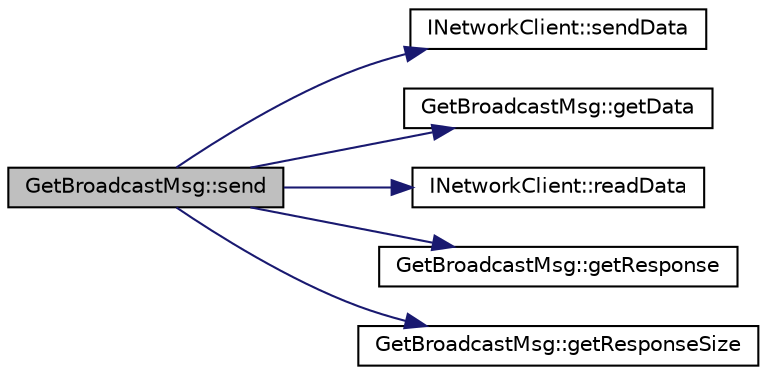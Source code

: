 digraph "GetBroadcastMsg::send"
{
  edge [fontname="Helvetica",fontsize="10",labelfontname="Helvetica",labelfontsize="10"];
  node [fontname="Helvetica",fontsize="10",shape=record];
  rankdir="LR";
  Node5 [label="GetBroadcastMsg::send",height=0.2,width=0.4,color="black", fillcolor="grey75", style="filled", fontcolor="black"];
  Node5 -> Node6 [color="midnightblue",fontsize="10",style="solid",fontname="Helvetica"];
  Node6 [label="INetworkClient::sendData",height=0.2,width=0.4,color="black", fillcolor="white", style="filled",URL="$class_i_network_client.html#abdbaff32040dbcf6deee5de06cf484f3",tooltip="Send data using pointer to bufor and size. "];
  Node5 -> Node7 [color="midnightblue",fontsize="10",style="solid",fontname="Helvetica"];
  Node7 [label="GetBroadcastMsg::getData",height=0.2,width=0.4,color="black", fillcolor="white", style="filled",URL="$class_get_broadcast_msg.html#a15f4deca4392e34cd7a2eb4152a25696",tooltip="Get pointer to command data structure. "];
  Node5 -> Node8 [color="midnightblue",fontsize="10",style="solid",fontname="Helvetica"];
  Node8 [label="INetworkClient::readData",height=0.2,width=0.4,color="black", fillcolor="white", style="filled",URL="$class_i_network_client.html#af80ef17edd0a926d2f3c8f0ec32ef78c",tooltip="Read data to buffor. "];
  Node5 -> Node9 [color="midnightblue",fontsize="10",style="solid",fontname="Helvetica"];
  Node9 [label="GetBroadcastMsg::getResponse",height=0.2,width=0.4,color="black", fillcolor="white", style="filled",URL="$class_get_broadcast_msg.html#a9515f00df14441078a5f06d8c5eda4d0",tooltip="Get pointer to response data. "];
  Node5 -> Node10 [color="midnightblue",fontsize="10",style="solid",fontname="Helvetica"];
  Node10 [label="GetBroadcastMsg::getResponseSize",height=0.2,width=0.4,color="black", fillcolor="white", style="filled",URL="$class_get_broadcast_msg.html#abba5e81d194aa540b7cd3a384753e504",tooltip="Get response data struct size. "];
}
